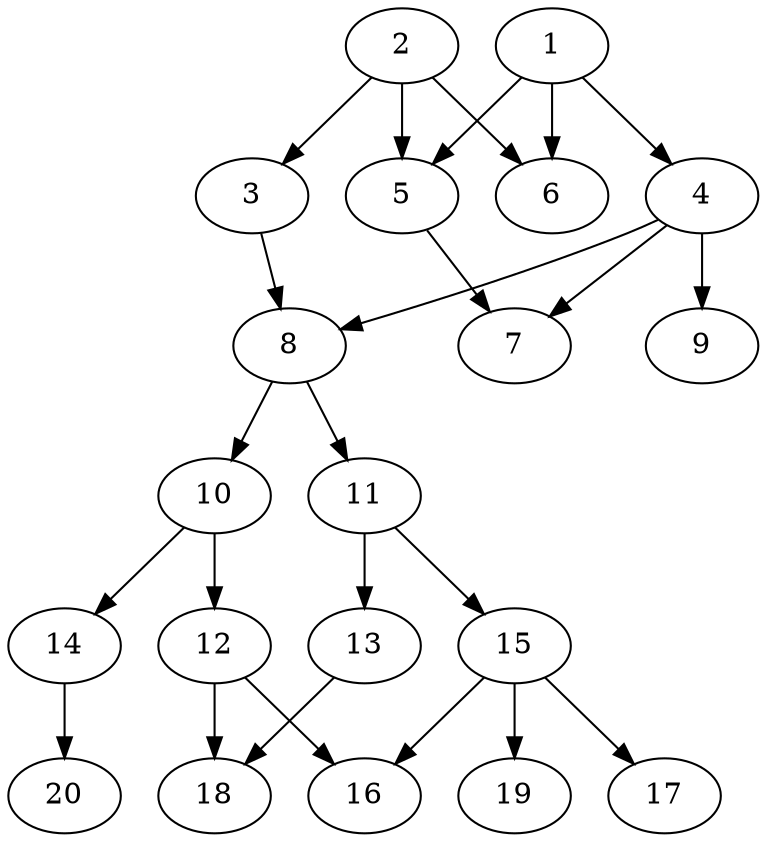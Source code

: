 // DAG automatically generated by daggen at Thu Oct  3 13:58:42 2019
// ./daggen --dot -n 20 --ccr 0.4 --fat 0.5 --regular 0.5 --density 0.6 --mindata 5242880 --maxdata 52428800 
digraph G {
  1 [size="84631040", alpha="0.13", expect_size="33852416"] 
  1 -> 4 [size ="33852416"]
  1 -> 5 [size ="33852416"]
  1 -> 6 [size ="33852416"]
  2 [size="115745280", alpha="0.02", expect_size="46298112"] 
  2 -> 3 [size ="46298112"]
  2 -> 5 [size ="46298112"]
  2 -> 6 [size ="46298112"]
  3 [size="107929600", alpha="0.16", expect_size="43171840"] 
  3 -> 8 [size ="43171840"]
  4 [size="33966080", alpha="0.00", expect_size="13586432"] 
  4 -> 7 [size ="13586432"]
  4 -> 8 [size ="13586432"]
  4 -> 9 [size ="13586432"]
  5 [size="30405120", alpha="0.16", expect_size="12162048"] 
  5 -> 7 [size ="12162048"]
  6 [size="97789440", alpha="0.04", expect_size="39115776"] 
  7 [size="106972160", alpha="0.15", expect_size="42788864"] 
  8 [size="83980800", alpha="0.04", expect_size="33592320"] 
  8 -> 10 [size ="33592320"]
  8 -> 11 [size ="33592320"]
  9 [size="99763200", alpha="0.15", expect_size="39905280"] 
  10 [size="129423360", alpha="0.08", expect_size="51769344"] 
  10 -> 12 [size ="51769344"]
  10 -> 14 [size ="51769344"]
  11 [size="113976320", alpha="0.04", expect_size="45590528"] 
  11 -> 13 [size ="45590528"]
  11 -> 15 [size ="45590528"]
  12 [size="72394240", alpha="0.16", expect_size="28957696"] 
  12 -> 16 [size ="28957696"]
  12 -> 18 [size ="28957696"]
  13 [size="85678080", alpha="0.07", expect_size="34271232"] 
  13 -> 18 [size ="34271232"]
  14 [size="60518400", alpha="0.03", expect_size="24207360"] 
  14 -> 20 [size ="24207360"]
  15 [size="62279680", alpha="0.16", expect_size="24911872"] 
  15 -> 16 [size ="24911872"]
  15 -> 17 [size ="24911872"]
  15 -> 19 [size ="24911872"]
  16 [size="39057920", alpha="0.09", expect_size="15623168"] 
  17 [size="62213120", alpha="0.09", expect_size="24885248"] 
  18 [size="33093120", alpha="0.02", expect_size="13237248"] 
  19 [size="56798720", alpha="0.19", expect_size="22719488"] 
  20 [size="29107200", alpha="0.19", expect_size="11642880"] 
}
